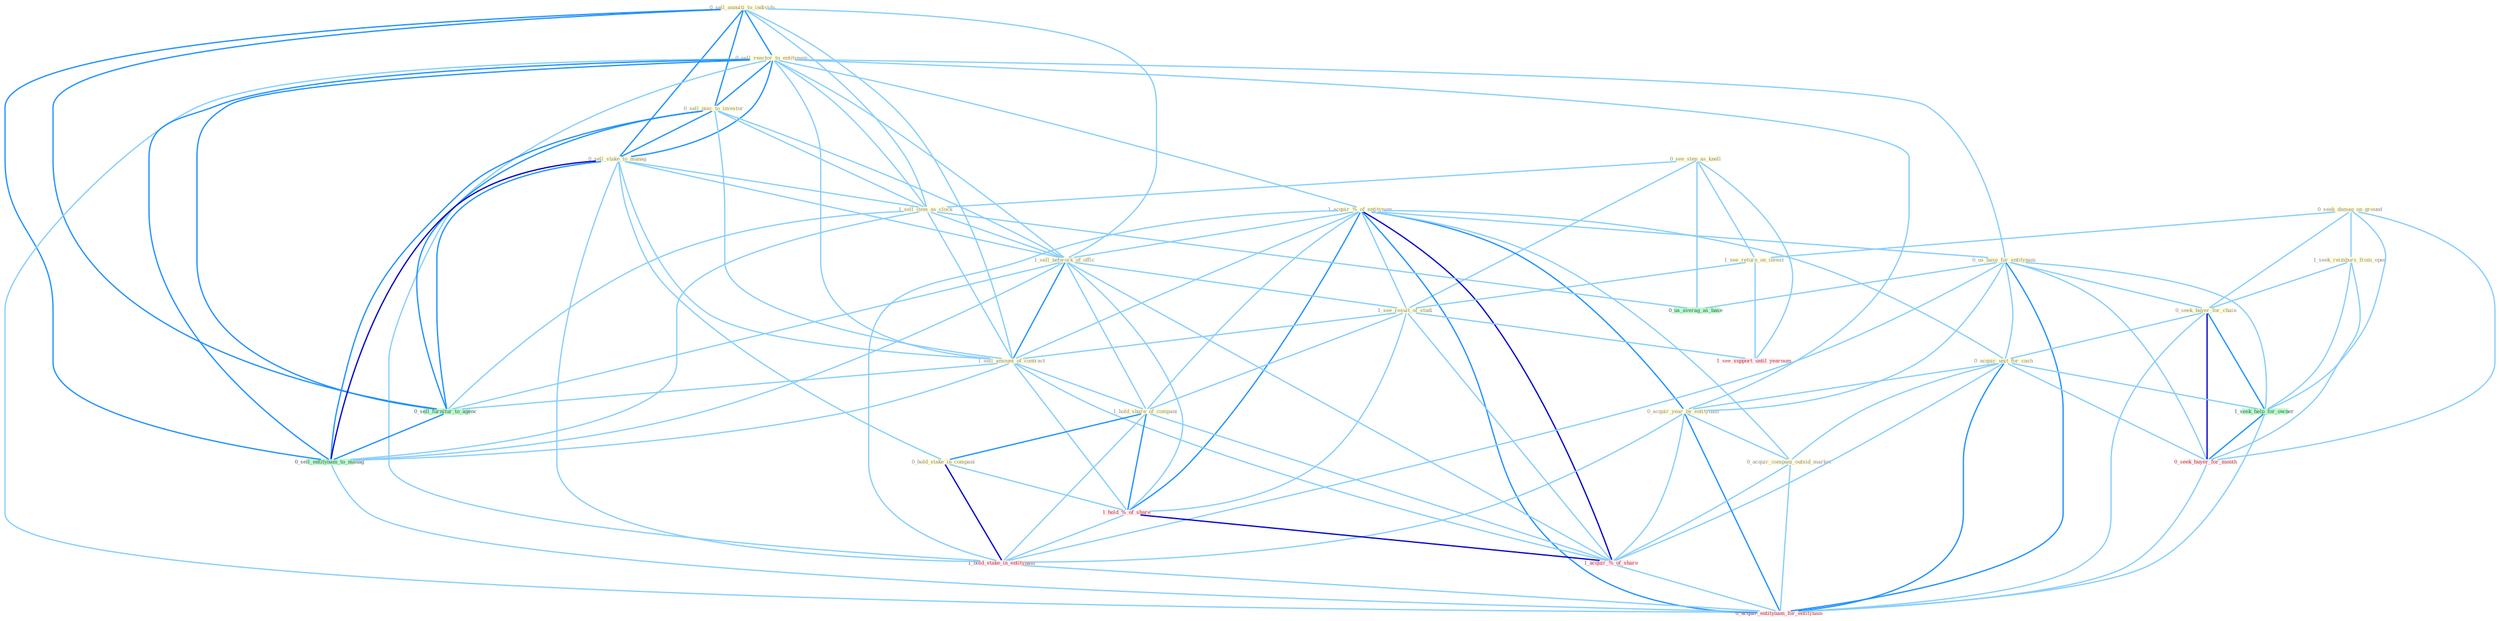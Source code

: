 Graph G{ 
    node
    [shape=polygon,style=filled,width=.5,height=.06,color="#BDFCC9",fixedsize=true,fontsize=4,
    fontcolor="#2f4f4f"];
    {node
    [color="#ffffe0", fontcolor="#8b7d6b"] "0_sell_annuiti_to_individu " "0_see_step_as_knell " "0_sell_reactor_to_entitynam " "0_seek_damag_on_ground " "0_sell_piec_to_investor " "1_acquir_%_of_entitynam " "1_see_return_on_invest " "0_sell_stake_to_manag " "1_sell_item_as_clock " "0_us_base_for_entitynam " "1_sell_network_of_offic " "1_seek_reimburs_from_oper " "1_see_result_of_studi " "1_sell_amount_of_contract " "0_seek_buyer_for_chain " "1_hold_share_of_compani " "0_acquir_unit_for_cash " "0_acquir_year_by_entitynam " "0_acquir_compani_outsid_market " "0_hold_stake_in_compani "}
{node [color="#fff0f5", fontcolor="#b22222"] "1_hold_%_of_share " "1_hold_stake_in_entitynam " "0_seek_buyer_for_month " "1_acquir_%_of_share " "1_see_support_until_yearnum " "0_acquir_entitynam_for_entitynam "}
edge [color="#B0E2FF"];

	"0_sell_annuiti_to_individu " -- "0_sell_reactor_to_entitynam " [w="2", color="#1e90ff" , len=0.8];
	"0_sell_annuiti_to_individu " -- "0_sell_piec_to_investor " [w="2", color="#1e90ff" , len=0.8];
	"0_sell_annuiti_to_individu " -- "0_sell_stake_to_manag " [w="2", color="#1e90ff" , len=0.8];
	"0_sell_annuiti_to_individu " -- "1_sell_item_as_clock " [w="1", color="#87cefa" ];
	"0_sell_annuiti_to_individu " -- "1_sell_network_of_offic " [w="1", color="#87cefa" ];
	"0_sell_annuiti_to_individu " -- "1_sell_amount_of_contract " [w="1", color="#87cefa" ];
	"0_sell_annuiti_to_individu " -- "0_sell_furnitur_to_agenc " [w="2", color="#1e90ff" , len=0.8];
	"0_sell_annuiti_to_individu " -- "0_sell_entitynam_to_manag " [w="2", color="#1e90ff" , len=0.8];
	"0_see_step_as_knell " -- "1_see_return_on_invest " [w="1", color="#87cefa" ];
	"0_see_step_as_knell " -- "1_sell_item_as_clock " [w="1", color="#87cefa" ];
	"0_see_step_as_knell " -- "1_see_result_of_studi " [w="1", color="#87cefa" ];
	"0_see_step_as_knell " -- "1_see_support_until_yearnum " [w="1", color="#87cefa" ];
	"0_see_step_as_knell " -- "0_us_averag_as_base " [w="1", color="#87cefa" ];
	"0_sell_reactor_to_entitynam " -- "0_sell_piec_to_investor " [w="2", color="#1e90ff" , len=0.8];
	"0_sell_reactor_to_entitynam " -- "1_acquir_%_of_entitynam " [w="1", color="#87cefa" ];
	"0_sell_reactor_to_entitynam " -- "0_sell_stake_to_manag " [w="2", color="#1e90ff" , len=0.8];
	"0_sell_reactor_to_entitynam " -- "1_sell_item_as_clock " [w="1", color="#87cefa" ];
	"0_sell_reactor_to_entitynam " -- "0_us_base_for_entitynam " [w="1", color="#87cefa" ];
	"0_sell_reactor_to_entitynam " -- "1_sell_network_of_offic " [w="1", color="#87cefa" ];
	"0_sell_reactor_to_entitynam " -- "1_sell_amount_of_contract " [w="1", color="#87cefa" ];
	"0_sell_reactor_to_entitynam " -- "0_acquir_year_by_entitynam " [w="1", color="#87cefa" ];
	"0_sell_reactor_to_entitynam " -- "1_hold_stake_in_entitynam " [w="1", color="#87cefa" ];
	"0_sell_reactor_to_entitynam " -- "0_sell_furnitur_to_agenc " [w="2", color="#1e90ff" , len=0.8];
	"0_sell_reactor_to_entitynam " -- "0_sell_entitynam_to_manag " [w="2", color="#1e90ff" , len=0.8];
	"0_sell_reactor_to_entitynam " -- "0_acquir_entitynam_for_entitynam " [w="1", color="#87cefa" ];
	"0_seek_damag_on_ground " -- "1_see_return_on_invest " [w="1", color="#87cefa" ];
	"0_seek_damag_on_ground " -- "1_seek_reimburs_from_oper " [w="1", color="#87cefa" ];
	"0_seek_damag_on_ground " -- "0_seek_buyer_for_chain " [w="1", color="#87cefa" ];
	"0_seek_damag_on_ground " -- "1_seek_help_for_owner " [w="1", color="#87cefa" ];
	"0_seek_damag_on_ground " -- "0_seek_buyer_for_month " [w="1", color="#87cefa" ];
	"0_sell_piec_to_investor " -- "0_sell_stake_to_manag " [w="2", color="#1e90ff" , len=0.8];
	"0_sell_piec_to_investor " -- "1_sell_item_as_clock " [w="1", color="#87cefa" ];
	"0_sell_piec_to_investor " -- "1_sell_network_of_offic " [w="1", color="#87cefa" ];
	"0_sell_piec_to_investor " -- "1_sell_amount_of_contract " [w="1", color="#87cefa" ];
	"0_sell_piec_to_investor " -- "0_sell_furnitur_to_agenc " [w="2", color="#1e90ff" , len=0.8];
	"0_sell_piec_to_investor " -- "0_sell_entitynam_to_manag " [w="2", color="#1e90ff" , len=0.8];
	"1_acquir_%_of_entitynam " -- "0_us_base_for_entitynam " [w="1", color="#87cefa" ];
	"1_acquir_%_of_entitynam " -- "1_sell_network_of_offic " [w="1", color="#87cefa" ];
	"1_acquir_%_of_entitynam " -- "1_see_result_of_studi " [w="1", color="#87cefa" ];
	"1_acquir_%_of_entitynam " -- "1_sell_amount_of_contract " [w="1", color="#87cefa" ];
	"1_acquir_%_of_entitynam " -- "1_hold_share_of_compani " [w="1", color="#87cefa" ];
	"1_acquir_%_of_entitynam " -- "0_acquir_unit_for_cash " [w="1", color="#87cefa" ];
	"1_acquir_%_of_entitynam " -- "0_acquir_year_by_entitynam " [w="2", color="#1e90ff" , len=0.8];
	"1_acquir_%_of_entitynam " -- "0_acquir_compani_outsid_market " [w="1", color="#87cefa" ];
	"1_acquir_%_of_entitynam " -- "1_hold_%_of_share " [w="2", color="#1e90ff" , len=0.8];
	"1_acquir_%_of_entitynam " -- "1_hold_stake_in_entitynam " [w="1", color="#87cefa" ];
	"1_acquir_%_of_entitynam " -- "1_acquir_%_of_share " [w="3", color="#0000cd" , len=0.6];
	"1_acquir_%_of_entitynam " -- "0_acquir_entitynam_for_entitynam " [w="2", color="#1e90ff" , len=0.8];
	"1_see_return_on_invest " -- "1_see_result_of_studi " [w="1", color="#87cefa" ];
	"1_see_return_on_invest " -- "1_see_support_until_yearnum " [w="1", color="#87cefa" ];
	"0_sell_stake_to_manag " -- "1_sell_item_as_clock " [w="1", color="#87cefa" ];
	"0_sell_stake_to_manag " -- "1_sell_network_of_offic " [w="1", color="#87cefa" ];
	"0_sell_stake_to_manag " -- "1_sell_amount_of_contract " [w="1", color="#87cefa" ];
	"0_sell_stake_to_manag " -- "0_hold_stake_in_compani " [w="1", color="#87cefa" ];
	"0_sell_stake_to_manag " -- "1_hold_stake_in_entitynam " [w="1", color="#87cefa" ];
	"0_sell_stake_to_manag " -- "0_sell_furnitur_to_agenc " [w="2", color="#1e90ff" , len=0.8];
	"0_sell_stake_to_manag " -- "0_sell_entitynam_to_manag " [w="3", color="#0000cd" , len=0.6];
	"1_sell_item_as_clock " -- "1_sell_network_of_offic " [w="1", color="#87cefa" ];
	"1_sell_item_as_clock " -- "1_sell_amount_of_contract " [w="1", color="#87cefa" ];
	"1_sell_item_as_clock " -- "0_sell_furnitur_to_agenc " [w="1", color="#87cefa" ];
	"1_sell_item_as_clock " -- "0_us_averag_as_base " [w="1", color="#87cefa" ];
	"1_sell_item_as_clock " -- "0_sell_entitynam_to_manag " [w="1", color="#87cefa" ];
	"0_us_base_for_entitynam " -- "0_seek_buyer_for_chain " [w="1", color="#87cefa" ];
	"0_us_base_for_entitynam " -- "0_acquir_unit_for_cash " [w="1", color="#87cefa" ];
	"0_us_base_for_entitynam " -- "0_acquir_year_by_entitynam " [w="1", color="#87cefa" ];
	"0_us_base_for_entitynam " -- "1_hold_stake_in_entitynam " [w="1", color="#87cefa" ];
	"0_us_base_for_entitynam " -- "1_seek_help_for_owner " [w="1", color="#87cefa" ];
	"0_us_base_for_entitynam " -- "0_seek_buyer_for_month " [w="1", color="#87cefa" ];
	"0_us_base_for_entitynam " -- "0_us_averag_as_base " [w="1", color="#87cefa" ];
	"0_us_base_for_entitynam " -- "0_acquir_entitynam_for_entitynam " [w="2", color="#1e90ff" , len=0.8];
	"1_sell_network_of_offic " -- "1_see_result_of_studi " [w="1", color="#87cefa" ];
	"1_sell_network_of_offic " -- "1_sell_amount_of_contract " [w="2", color="#1e90ff" , len=0.8];
	"1_sell_network_of_offic " -- "1_hold_share_of_compani " [w="1", color="#87cefa" ];
	"1_sell_network_of_offic " -- "1_hold_%_of_share " [w="1", color="#87cefa" ];
	"1_sell_network_of_offic " -- "1_acquir_%_of_share " [w="1", color="#87cefa" ];
	"1_sell_network_of_offic " -- "0_sell_furnitur_to_agenc " [w="1", color="#87cefa" ];
	"1_sell_network_of_offic " -- "0_sell_entitynam_to_manag " [w="1", color="#87cefa" ];
	"1_seek_reimburs_from_oper " -- "0_seek_buyer_for_chain " [w="1", color="#87cefa" ];
	"1_seek_reimburs_from_oper " -- "1_seek_help_for_owner " [w="1", color="#87cefa" ];
	"1_seek_reimburs_from_oper " -- "0_seek_buyer_for_month " [w="1", color="#87cefa" ];
	"1_see_result_of_studi " -- "1_sell_amount_of_contract " [w="1", color="#87cefa" ];
	"1_see_result_of_studi " -- "1_hold_share_of_compani " [w="1", color="#87cefa" ];
	"1_see_result_of_studi " -- "1_hold_%_of_share " [w="1", color="#87cefa" ];
	"1_see_result_of_studi " -- "1_acquir_%_of_share " [w="1", color="#87cefa" ];
	"1_see_result_of_studi " -- "1_see_support_until_yearnum " [w="1", color="#87cefa" ];
	"1_sell_amount_of_contract " -- "1_hold_share_of_compani " [w="1", color="#87cefa" ];
	"1_sell_amount_of_contract " -- "1_hold_%_of_share " [w="1", color="#87cefa" ];
	"1_sell_amount_of_contract " -- "1_acquir_%_of_share " [w="1", color="#87cefa" ];
	"1_sell_amount_of_contract " -- "0_sell_furnitur_to_agenc " [w="1", color="#87cefa" ];
	"1_sell_amount_of_contract " -- "0_sell_entitynam_to_manag " [w="1", color="#87cefa" ];
	"0_seek_buyer_for_chain " -- "0_acquir_unit_for_cash " [w="1", color="#87cefa" ];
	"0_seek_buyer_for_chain " -- "1_seek_help_for_owner " [w="2", color="#1e90ff" , len=0.8];
	"0_seek_buyer_for_chain " -- "0_seek_buyer_for_month " [w="3", color="#0000cd" , len=0.6];
	"0_seek_buyer_for_chain " -- "0_acquir_entitynam_for_entitynam " [w="1", color="#87cefa" ];
	"1_hold_share_of_compani " -- "0_hold_stake_in_compani " [w="2", color="#1e90ff" , len=0.8];
	"1_hold_share_of_compani " -- "1_hold_%_of_share " [w="2", color="#1e90ff" , len=0.8];
	"1_hold_share_of_compani " -- "1_hold_stake_in_entitynam " [w="1", color="#87cefa" ];
	"1_hold_share_of_compani " -- "1_acquir_%_of_share " [w="1", color="#87cefa" ];
	"0_acquir_unit_for_cash " -- "0_acquir_year_by_entitynam " [w="1", color="#87cefa" ];
	"0_acquir_unit_for_cash " -- "0_acquir_compani_outsid_market " [w="1", color="#87cefa" ];
	"0_acquir_unit_for_cash " -- "1_seek_help_for_owner " [w="1", color="#87cefa" ];
	"0_acquir_unit_for_cash " -- "0_seek_buyer_for_month " [w="1", color="#87cefa" ];
	"0_acquir_unit_for_cash " -- "1_acquir_%_of_share " [w="1", color="#87cefa" ];
	"0_acquir_unit_for_cash " -- "0_acquir_entitynam_for_entitynam " [w="2", color="#1e90ff" , len=0.8];
	"0_acquir_year_by_entitynam " -- "0_acquir_compani_outsid_market " [w="1", color="#87cefa" ];
	"0_acquir_year_by_entitynam " -- "1_hold_stake_in_entitynam " [w="1", color="#87cefa" ];
	"0_acquir_year_by_entitynam " -- "1_acquir_%_of_share " [w="1", color="#87cefa" ];
	"0_acquir_year_by_entitynam " -- "0_acquir_entitynam_for_entitynam " [w="2", color="#1e90ff" , len=0.8];
	"0_acquir_compani_outsid_market " -- "1_acquir_%_of_share " [w="1", color="#87cefa" ];
	"0_acquir_compani_outsid_market " -- "0_acquir_entitynam_for_entitynam " [w="1", color="#87cefa" ];
	"0_hold_stake_in_compani " -- "1_hold_%_of_share " [w="1", color="#87cefa" ];
	"0_hold_stake_in_compani " -- "1_hold_stake_in_entitynam " [w="3", color="#0000cd" , len=0.6];
	"1_hold_%_of_share " -- "1_hold_stake_in_entitynam " [w="1", color="#87cefa" ];
	"1_hold_%_of_share " -- "1_acquir_%_of_share " [w="3", color="#0000cd" , len=0.6];
	"1_hold_stake_in_entitynam " -- "0_acquir_entitynam_for_entitynam " [w="1", color="#87cefa" ];
	"1_seek_help_for_owner " -- "0_seek_buyer_for_month " [w="2", color="#1e90ff" , len=0.8];
	"1_seek_help_for_owner " -- "0_acquir_entitynam_for_entitynam " [w="1", color="#87cefa" ];
	"0_seek_buyer_for_month " -- "0_acquir_entitynam_for_entitynam " [w="1", color="#87cefa" ];
	"1_acquir_%_of_share " -- "0_acquir_entitynam_for_entitynam " [w="1", color="#87cefa" ];
	"0_sell_furnitur_to_agenc " -- "0_sell_entitynam_to_manag " [w="2", color="#1e90ff" , len=0.8];
	"0_sell_entitynam_to_manag " -- "0_acquir_entitynam_for_entitynam " [w="1", color="#87cefa" ];
}